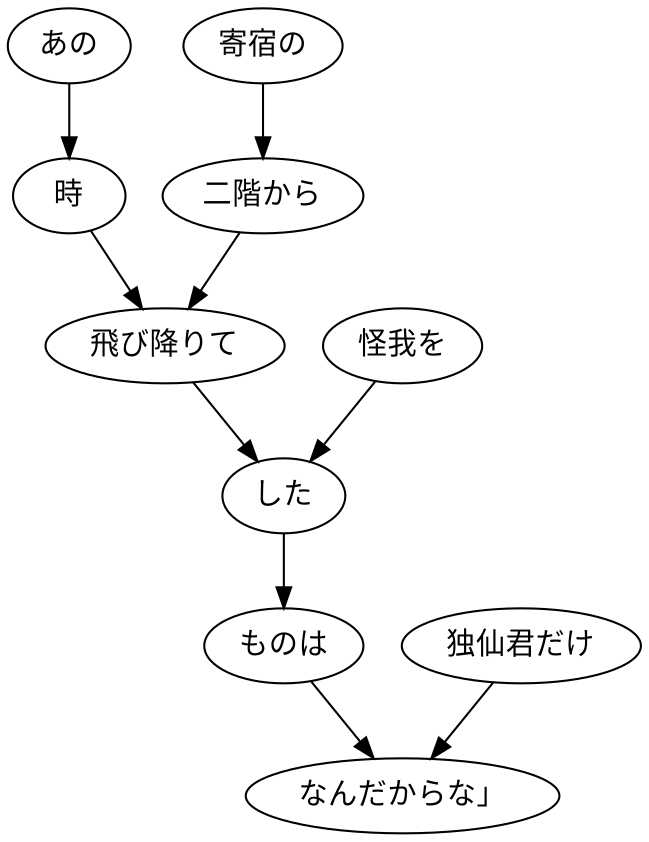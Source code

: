 digraph graph6102 {
	node0 [label="あの"];
	node1 [label="時"];
	node2 [label="寄宿の"];
	node3 [label="二階から"];
	node4 [label="飛び降りて"];
	node5 [label="怪我を"];
	node6 [label="した"];
	node7 [label="ものは"];
	node8 [label="独仙君だけ"];
	node9 [label="なんだからな」"];
	node0 -> node1;
	node1 -> node4;
	node2 -> node3;
	node3 -> node4;
	node4 -> node6;
	node5 -> node6;
	node6 -> node7;
	node7 -> node9;
	node8 -> node9;
}
